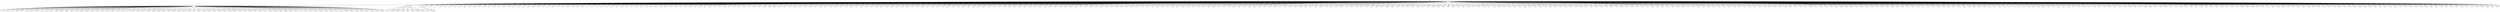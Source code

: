 digraph my_graph {
54 [label=54]
1 [label=1]
2 [label=2]
3 [label=3]
4 [label=4]
5 [label=5]
7 [label=7]
10 [label=10]
12 [label=12]
13 [label=13]
14 [label=14]
15 [label=15]
18 [label=18]
19 [label=19]
20 [label=20]
23 [label=23]
24 [label=24]
25 [label=25]
26 [label=26]
27 [label=27]
28 [label=28]
30 [label=30]
35 [label=35]
36 [label=36]
37 [label=37]
38 [label=38]
39 [label=39]
40 [label=40]
41 [label=41]
42 [label=42]
43 [label=43]
44 [label=44]
45 [label=45]
46 [label=46]
47 [label=47]
48 [label=48]
49 [label=49]
0 [label=0]
9 [label=9]
17 [label=17]
22 [label=22]
31 [label=31]
33 [label=33]
34 [label=34]
51 [label=51]
53 [label=53]
57 [label=57]
59 [label=59]
60 [label=60]
61 [label=61]
62 [label=62]
64 [label=64]
67 [label=67]
69 [label=69]
72 [label=72]
75 [label=75]
76 [label=76]
79 [label=79]
80 [label=80]
82 [label=82]
84 [label=84]
85 [label=85]
86 [label=86]
87 [label=87]
89 [label=89]
91 [label=91]
93 [label=93]
94 [label=94]
95 [label=95]
96 [label=96]
97 [label=97]
101 [label=101]
103 [label=103]
104 [label=104]
106 [label=106]
109 [label=109]
111 [label=111]
112 [label=112]
114 [label=114]
115 [label=115]
117 [label=117]
118 [label=118]
119 [label=119]
120 [label=120]
122 [label=122]
123 [label=123]
124 [label=124]
125 [label=125]
126 [label=126]
127 [label=127]
128 [label=128]
129 [label=129]
131 [label=131]
132 [label=132]
134 [label=134]
135 [label=135]
137 [label=137]
138 [label=138]
139 [label=139]
141 [label=141]
143 [label=143]
144 [label=144]
147 [label=147]
148 [label=148]
149 [label=149]
151 [label=151]
152 [label=152]
153 [label=153]
155 [label=155]
156 [label=156]
159 [label=159]
160 [label=160]
163 [label=163]
164 [label=164]
165 [label=165]
166 [label=166]
168 [label=168]
171 [label=171]
172 [label=172]
174 [label=174]
176 [label=176]
178 [label=178]
179 [label=179]
180 [label=180]
181 [label=181]
182 [label=182]
183 [label=183]
185 [label=185]
187 [label=187]
189 [label=189]
190 [label=190]
191 [label=191]
192 [label=192]
193 [label=193]
194 [label=194]
195 [label=195]
196 [label=196]
198 [label=198]
199 [label=199]
201 [label=201]
202 [label=202]
203 [label=203]
204 [label=204]
205 [label=205]
206 [label=206]
207 [label=207]
209 [label=209]
211 [label=211]
212 [label=212]
213 [label=213]
214 [label=214]
216 [label=216]
217 [label=217]
219 [label=219]
221 [label=221]
223 [label=223]
227 [label=227]
229 [label=229]
230 [label=230]
231 [label=231]
232 [label=232]
234 [label=234]
235 [label=235]
236 [label=236]
239 [label=239]
241 [label=241]
244 [label=244]
245 [label=245]
246 [label=246]
248 [label=248]
250 [label=250]
251 [label=251]
252 [label=252]
253 [label=253]
257 [label=257]
259 [label=259]
262 [label=262]
264 [label=264]
265 [label=265]
266 [label=266]
267 [label=267]
268 [label=268]
269 [label=269]
271 [label=271]
273 [label=273]
275 [label=275]
276 [label=276]
277 [label=277]
278 [label=278]
279 [label=279]
281 [label=281]
282 [label=282]
283 [label=283]
285 [label=285]
287 [label=287]
288 [label=288]
289 [label=289]
290 [label=290]
291 [label=291]
293 [label=293]
295 [label=295]
300 [label=300]
301 [label=301]
303 [label=303]
304 [label=304]
306 [label=306]
307 [label=307]
308 [label=308]
310 [label=310]
311 [label=311]
312 [label=312]
313 [label=313]
314 [label=314]
315 [label=315]
316 [label=316]
317 [label=317]
321 [label=321]
322 [label=322]
323 [label=323]
325 [label=325]
326 [label=326]
327 [label=327]
328 [label=328]
329 [label=329]
331 [label=331]
332 [label=332]
334 [label=334]
338 [label=338]
340 [label=340]
342 [label=342]
344 [label=344]
346 [label=346]
348 [label=348]
349 [label=349]
351 [label=351]
355 [label=355]
356 [label=356]
357 [label=357]
361 [label=361]
364 [label=364]
365 [label=365]
371 [label=371]
373 [label=373]
374 [label=374]
375 [label=375]
376 [label=376]
377 [label=377]
382 [label=382]
383 [label=383]
385 [label=385]
387 [label=387]
388 [label=388]
389 [label=389]
390 [label=390]
391 [label=391]
392 [label=392]
395 [label=395]
396 [label=396]
397 [label=397]
398 [label=398]
400 [label=400]
401 [label=401]
402 [label=402]
403 [label=403]
407 [label=407]
410 [label=410]
411 [label=411]
412 [label=412]
414 [label=414]
415 [label=415]
416 [label=416]
418 [label=418]
419 [label=419]
420 [label=420]
423 [label=423]
425 [label=425]
426 [label=426]
427 [label=427]
429 [label=429]
431 [label=431]
435 [label=435]
436 [label=436]
437 [label=437]
441 [label=441]
443 [label=443]
445 [label=445]
446 [label=446]
447 [label=447]
451 [label=451]
453 [label=453]
454 [label=454]
457 [label=457]
458 [label=458]
459 [label=459]
463 [label=463]
464 [label=464]
465 [label=465]
467 [label=467]
469 [label=469]
470 [label=470]
471 [label=471]
472 [label=472]
476 [label=476]
479 [label=479]
480 [label=480]
482 [label=482]
485 [label=485]
487 [label=487]
489 [label=489]
490 [label=490]
491 [label=491]
495 [label=495]
496 [label=496]
55 [label=55]
58 [label=58]
63 [label=63]
70 [label=70]
71 [label=71]
73 [label=73]
74 [label=74]
78 [label=78]
81 [label=81]
88 [label=88]
90 [label=90]
98 [label=98]
99 [label=99]
107 [label=107]
113 [label=113]
116 [label=116]
130 [label=130]
133 [label=133]
136 [label=136]
145 [label=145]
157 [label=157]
158 [label=158]
170 [label=170]
197 [label=197]
208 [label=208]
215 [label=215]
218 [label=218]
225 [label=225]
238 [label=238]
242 [label=242]
243 [label=243]
249 [label=249]
255 [label=255]
256 [label=256]
258 [label=258]
260 [label=260]
263 [label=263]
270 [label=270]
280 [label=280]
294 [label=294]
296 [label=296]
297 [label=297]
298 [label=298]
299 [label=299]
302 [label=302]
305 [label=305]
309 [label=309]
318 [label=318]
319 [label=319]
324 [label=324]
333 [label=333]
335 [label=335]
336 [label=336]
337 [label=337]
339 [label=339]
341 [label=341]
343 [label=343]
350 [label=350]
358 [label=358]
359 [label=359]
360 [label=360]
362 [label=362]
363 [label=363]
366 [label=366]
368 [label=368]
369 [label=369]
370 [label=370]
372 [label=372]
378 [label=378]
380 [label=380]
381 [label=381]
384 [label=384]
393 [label=393]
399 [label=399]
404 [label=404]
405 [label=405]
406 [label=406]
409 [label=409]
413 [label=413]
417 [label=417]
430 [label=430]
432 [label=432]
433 [label=433]
434 [label=434]
438 [label=438]
440 [label=440]
444 [label=444]
449 [label=449]
452 [label=452]
456 [label=456]
460 [label=460]
462 [label=462]
466 [label=466]
473 [label=473]
474 [label=474]
477 [label=477]
478 [label=478]
493 [label=493]
494 [label=494]
497 [label=497]
498 [label=498]
6 [label=6]
16 [label=16]
29 [label=29]
50 [label=50]
52 [label=52]
65 [label=65]
66 [label=66]
68 [label=68]
77 [label=77]
83 [label=83]
92 [label=92]
100 [label=100]
102 [label=102]
105 [label=105]
108 [label=108]
110 [label=110]
140 [label=140]
150 [label=150]
154 [label=154]
161 [label=161]
162 [label=162]
167 [label=167]
169 [label=169]
173 [label=173]
175 [label=175]
177 [label=177]
186 [label=186]
188 [label=188]
220 [label=220]
222 [label=222]
224 [label=224]
226 [label=226]
228 [label=228]
233 [label=233]
240 [label=240]
247 [label=247]
254 [label=254]
261 [label=261]
274 [label=274]
284 [label=284]
320 [label=320]
347 [label=347]
352 [label=352]
353 [label=353]
354 [label=354]
379 [label=379]
394 [label=394]
421 [label=421]
422 [label=422]
428 [label=428]
448 [label=448]
455 [label=455]
461 [label=461]
475 [label=475]
481 [label=481]
483 [label=483]
486 [label=486]
488 [label=488]
492 [label=492]
8 [label=8]
32 [label=32]
56 [label=56]
121 [label=121]
142 [label=142]
146 [label=146]
184 [label=184]
237 [label=237]
272 [label=272]
292 [label=292]
330 [label=330]
386 [label=386]
408 [label=408]
424 [label=424]
442 [label=442]
450 [label=450]
468 [label=468]
11 [label=11]
210 [label=210]
286 [label=286]
367 [label=367]
499 [label=499]
200 [label=200]
439 [label=439]
484 [label=484]
21 [label=21]
345 [label=345]
54->1
54->2
54->3
54->4
54->5
54->7
54->10
54->12
54->13
54->14
54->15
54->18
54->19
54->20
54->23
54->24
54->25
54->26
54->27
54->28
54->30
54->35
54->36
54->37
54->38
54->39
54->40
54->41
54->42
54->43
54->44
54->45
54->46
54->47
54->48
54->49
54->0
54->9
54->17
54->22
54->31
54->33
54->34
54->51
54->53
54->57
54->59
54->60
54->61
54->62
54->64
54->67
54->69
54->72
54->75
54->76
54->79
54->80
54->82
54->84
54->85
54->86
54->87
54->89
54->91
54->93
54->94
54->95
54->96
54->97
54->101
54->103
54->104
54->106
54->109
54->111
54->112
54->114
54->115
54->117
54->118
54->119
54->120
54->122
54->123
54->124
54->125
54->126
54->127
54->128
54->129
54->131
54->132
54->134
54->135
54->137
54->138
54->139
54->141
54->143
54->144
54->147
54->148
54->149
54->151
54->152
54->153
54->155
54->156
54->159
54->160
54->163
54->164
54->165
54->166
54->168
54->171
54->172
54->174
54->176
54->178
54->179
54->180
54->181
54->182
54->183
54->185
54->187
54->189
54->190
54->191
54->192
54->193
54->194
54->195
54->196
54->198
54->199
54->201
54->202
54->203
54->204
54->205
54->206
54->207
54->209
54->211
54->212
54->213
54->214
54->216
54->217
54->219
54->221
54->223
54->227
54->229
54->230
54->231
54->232
54->234
54->235
54->236
54->239
54->241
54->244
54->245
54->246
54->248
54->250
54->251
54->252
54->253
54->257
54->259
54->262
54->264
54->265
54->266
54->267
54->268
54->269
54->271
54->273
54->275
54->276
54->277
54->278
54->279
54->281
54->282
54->283
54->285
54->287
54->288
54->289
54->290
54->291
54->293
54->295
54->300
54->301
54->303
54->304
54->306
54->307
54->308
54->310
54->311
54->312
54->313
54->314
54->315
54->316
54->317
54->321
54->322
54->323
54->325
54->326
54->327
54->328
54->329
54->331
54->332
54->334
54->338
54->340
54->342
54->344
54->346
54->348
54->349
54->351
54->355
54->356
54->357
54->361
54->364
54->365
54->371
54->373
54->374
54->375
54->376
54->377
54->382
54->383
54->385
54->387
54->388
54->389
54->390
54->391
54->392
54->395
54->396
54->397
54->398
54->400
54->401
54->402
54->403
54->407
54->410
54->411
54->412
54->414
54->415
54->416
54->418
54->419
54->420
54->423
54->425
54->426
54->427
54->429
54->431
54->435
54->436
54->437
54->441
54->443
54->445
54->446
54->447
54->451
54->453
54->454
54->457
54->458
54->459
54->463
54->464
54->465
54->467
54->469
54->470
54->471
54->472
54->476
54->479
54->480
54->482
54->485
54->487
54->489
54->490
54->491
54->495
54->496
54->55
54->58
54->63
54->70
54->71
54->73
54->74
54->78
54->81
54->88
54->90
54->98
54->99
54->107
54->113
54->116
54->130
54->133
54->136
54->145
54->157
54->158
54->170
54->197
54->208
54->215
54->218
54->225
54->238
54->242
54->243
54->249
54->255
54->256
54->258
54->260
54->263
54->270
54->280
54->294
54->296
54->297
54->298
54->299
54->302
54->305
54->309
54->318
54->319
54->324
54->333
54->335
54->336
54->337
54->339
54->341
54->343
54->350
54->358
54->359
54->360
54->362
54->363
54->366
54->368
54->369
54->370
54->372
54->378
54->380
54->381
54->384
54->393
54->399
54->404
54->405
54->406
54->409
54->413
54->417
54->430
54->432
54->433
54->434
54->438
54->440
54->444
54->449
54->452
54->456
54->460
54->462
54->466
54->473
54->474
54->477
54->478
54->493
54->494
54->497
54->498
1->6
1->16
1->29
1->50
1->52
1->65
1->66
1->68
1->77
1->83
1->92
1->100
1->102
1->105
1->108
1->110
1->140
1->150
1->154
1->161
1->162
1->167
1->169
1->173
1->175
1->177
1->186
1->188
1->220
1->222
1->224
1->226
1->228
1->233
1->240
1->247
1->254
1->261
1->274
1->284
1->320
1->347
1->352
1->353
1->354
1->379
1->394
1->421
1->422
1->428
1->448
1->455
1->461
1->475
1->481
1->483
1->486
1->488
1->492
1->8
1->32
1->56
1->121
1->142
1->146
1->184
1->237
1->272
1->292
1->330
1->386
1->408
1->424
1->442
1->450
1->468
2->11
2->210
2->286
2->367
2->499
2->200
2->439
2->484
3->21
3->345
}